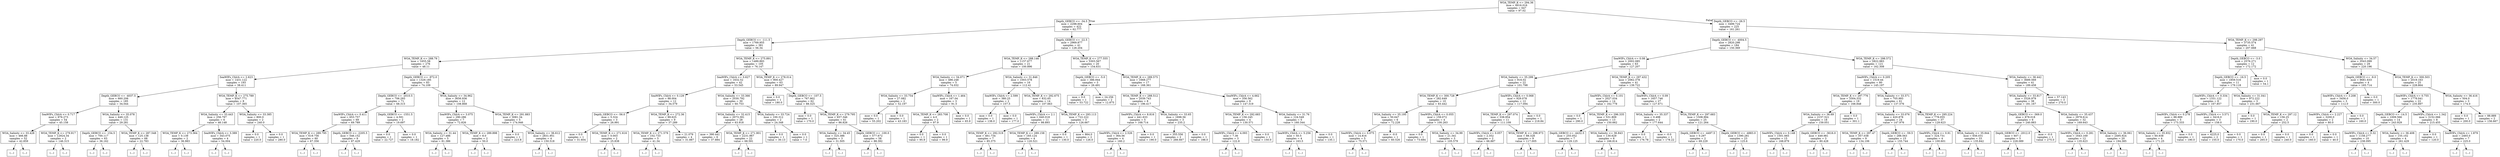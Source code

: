 digraph Tree {
node [shape=box] ;
0 [label="WOA_TEMP_K <= 294.36\nmse = 4916.016\nsamples = 647\nvalue = 97.02"] ;
1 [label="Depth_GEBCO <= -34.5\nmse = 2298.604\nsamples = 422\nvalue = 62.777"] ;
0 -> 1 [labeldistance=2.5, labelangle=45, headlabel="True"] ;
2 [label="Depth_GEBCO <= -111.5\nmse = 1769.955\nsamples = 381\nvalue = 56.34"] ;
1 -> 2 ;
3 [label="WOA_TEMP_K <= 288.79\nmse = 1655.58\nsamples = 276\nvalue = 48.11"] ;
2 -> 3 ;
4 [label="SeaWIFs_ChlrA <= 2.623\nmse = 1431.122\nsamples = 193\nvalue = 38.411"] ;
3 -> 4 ;
5 [label="Depth_GEBCO <= -4037.5\nmse = 660.206\nsamples = 185\nvalue = 34.044"] ;
4 -> 5 ;
6 [label="SeaWIFs_ChlrA <= 0.717\nmse = 976.273\nsamples = 54\nvalue = 45.158"] ;
5 -> 6 ;
7 [label="WOA_Salinity <= 33.428\nmse = 466.88\nsamples = 52\nvalue = 42.859"] ;
6 -> 7 ;
8 [label="(...)"] ;
7 -> 8 ;
13 [label="(...)"] ;
7 -> 13 ;
110 [label="WOA_TEMP_K <= 279.917\nmse = 12924.34\nsamples = 2\nvalue = 146.315"] ;
6 -> 110 ;
111 [label="(...)"] ;
110 -> 111 ;
112 [label="(...)"] ;
110 -> 112 ;
113 [label="WOA_Salinity <= 35.078\nmse = 449.125\nsamples = 131\nvalue = 29.281"] ;
5 -> 113 ;
114 [label="Depth_GEBCO <= -154.5\nmse = 700.117\nsamples = 63\nvalue = 36.162"] ;
113 -> 114 ;
115 [label="(...)"] ;
114 -> 115 ;
226 [label="(...)"] ;
114 -> 226 ;
237 [label="WOA_TEMP_K <= 287.548\nmse = 125.138\nsamples = 68\nvalue = 22.783"] ;
113 -> 237 ;
238 [label="(...)"] ;
237 -> 238 ;
311 [label="(...)"] ;
237 -> 311 ;
312 [label="WOA_TEMP_K <= 275.789\nmse = 8547.771\nsamples = 8\nvalue = 107.365"] ;
4 -> 312 ;
313 [label="WOA_Salinity <= 33.443\nmse = 256.797\nsamples = 6\nvalue = 46.148"] ;
312 -> 313 ;
314 [label="WOA_TEMP_K <= 273.364\nmse = 0.139\nsamples = 2\nvalue = 36.983"] ;
313 -> 314 ;
315 [label="(...)"] ;
314 -> 315 ;
316 [label="(...)"] ;
314 -> 316 ;
317 [label="SeaWIFs_ChlrA <= 3.389\nmse = 343.075\nsamples = 4\nvalue = 54.004"] ;
313 -> 317 ;
318 [label="(...)"] ;
317 -> 318 ;
319 [label="(...)"] ;
317 -> 319 ;
324 [label="WOA_Salinity <= 33.385\nmse = 800.0\nsamples = 2\nvalue = 240.0"] ;
312 -> 324 ;
325 [label="mse = 0.0\nsamples = 1\nvalue = 220.0"] ;
324 -> 325 ;
326 [label="mse = 0.0\nsamples = 1\nvalue = 280.0"] ;
324 -> 326 ;
327 [label="Depth_GEBCO <= -972.0\nmse = 1329.185\nsamples = 83\nvalue = 74.109"] ;
3 -> 327 ;
328 [label="Depth_GEBCO <= -2010.5\nmse = 706.293\nsamples = 71\nvalue = 68.315"] ;
327 -> 328 ;
329 [label="SeaWIFs_ChlrA <= 0.411\nmse = 653.757\nsamples = 69\nvalue = 69.789"] ;
328 -> 329 ;
330 [label="WOA_TEMP_K <= 289.795\nmse = 619.756\nsamples = 60\nvalue = 67.356"] ;
329 -> 330 ;
331 [label="(...)"] ;
330 -> 331 ;
338 [label="(...)"] ;
330 -> 338 ;
429 [label="Depth_GEBCO <= -2205.5\nmse = 546.152\nsamples = 9\nvalue = 87.429"] ;
329 -> 429 ;
430 [label="(...)"] ;
429 -> 430 ;
441 [label="(...)"] ;
429 -> 441 ;
444 [label="Depth_GEBCO <= -1551.5\nmse = 4.591\nsamples = 2\nvalue = 19.697"] ;
328 -> 444 ;
445 [label="mse = 0.0\nsamples = 1\nvalue = 22.727"] ;
444 -> 445 ;
446 [label="mse = 0.0\nsamples = 1\nvalue = 18.182"] ;
444 -> 446 ;
447 [label="WOA_Salinity <= 34.962\nmse = 3656.936\nsamples = 12\nvalue = 108.868"] ;
327 -> 447 ;
448 [label="SeaWIFs_ChlrA <= 3.075\nmse = 290.286\nsamples = 7\nvalue = 72.826"] ;
447 -> 448 ;
449 [label="WOA_Salinity <= 31.44\nmse = 127.486\nsamples = 5\nvalue = 81.386"] ;
448 -> 449 ;
450 [label="(...)"] ;
449 -> 450 ;
451 [label="(...)"] ;
449 -> 451 ;
456 [label="WOA_TEMP_K <= 289.898\nmse = 8.0\nsamples = 2\nvalue = 50.0"] ;
448 -> 456 ;
457 [label="(...)"] ;
456 -> 457 ;
458 [label="(...)"] ;
456 -> 458 ;
459 [label="WOA_TEMP_K <= 291.883\nmse = 3081.34\nsamples = 5\nvalue = 174.946"] ;
447 -> 459 ;
460 [label="mse = 0.0\nsamples = 1\nvalue = 223.8"] ;
459 -> 460 ;
461 [label="WOA_Salinity <= 36.612\nmse = 2831.951\nsamples = 4\nvalue = 150.518"] ;
459 -> 461 ;
462 [label="(...)"] ;
461 -> 462 ;
465 [label="(...)"] ;
461 -> 465 ;
466 [label="WOA_TEMP_K <= 275.891\nmse = 1489.893\nsamples = 105\nvalue = 76.147"] ;
2 -> 466 ;
467 [label="SeaWIFs_ChlrA <= 0.627\nmse = 1632.52\nsamples = 42\nvalue = 53.545"] ;
466 -> 467 ;
468 [label="SeaWIFs_ChlrA <= 0.129\nmse = 88.004\nsamples = 12\nvalue = 34.579"] ;
467 -> 468 ;
469 [label="Depth_GEBCO <= -56.0\nmse = 5.324\nsamples = 3\nvalue = 26.991"] ;
468 -> 469 ;
470 [label="mse = 0.0\nsamples = 1\nvalue = 31.604"] ;
469 -> 470 ;
471 [label="WOA_TEMP_K <= 271.616\nmse = 0.003\nsamples = 2\nvalue = 25.838"] ;
469 -> 471 ;
472 [label="(...)"] ;
471 -> 472 ;
473 [label="(...)"] ;
471 -> 473 ;
474 [label="WOA_TEMP_K <= 272.36\nmse = 89.625\nsamples = 9\nvalue = 37.289"] ;
468 -> 474 ;
475 [label="WOA_TEMP_K <= 271.579\nmse = 102.733\nsamples = 5\nvalue = 41.34"] ;
474 -> 475 ;
476 [label="(...)"] ;
475 -> 476 ;
477 [label="(...)"] ;
475 -> 477 ;
480 [label="mse = 21.079\nsamples = 4\nvalue = 31.887"] ;
474 -> 480 ;
481 [label="WOA_Salinity <= 33.366\nmse = 2030.792\nsamples = 30\nvalue = 60.753"] ;
467 -> 481 ;
482 [label="WOA_Salinity <= 32.415\nmse = 2073.391\nsamples = 28\nvalue = 63.918"] ;
481 -> 482 ;
483 [label="mse = 390.441\nsamples = 6\nvalue = 37.884"] ;
482 -> 483 ;
484 [label="WOA_TEMP_K <= 271.901\nmse = 2231.967\nsamples = 22\nvalue = 68.591"] ;
482 -> 484 ;
485 [label="(...)"] ;
484 -> 485 ;
486 [label="(...)"] ;
484 -> 486 ;
491 [label="WOA_Salinity <= 33.724\nmse = 100.312\nsamples = 2\nvalue = 24.348"] ;
481 -> 491 ;
492 [label="mse = 0.0\nsamples = 1\nvalue = 30.13"] ;
491 -> 492 ;
493 [label="mse = 0.0\nsamples = 1\nvalue = 7.0"] ;
491 -> 493 ;
494 [label="WOA_TEMP_K <= 278.014\nmse = 900.427\nsamples = 63\nvalue = 89.947"] ;
466 -> 494 ;
495 [label="mse = 0.0\nsamples = 1\nvalue = 180.0"] ;
494 -> 495 ;
496 [label="Depth_GEBCO <= -107.5\nmse = 767.902\nsamples = 62\nvalue = 88.325"] ;
494 -> 496 ;
497 [label="mse = 0.0\nsamples = 1\nvalue = 170.0"] ;
496 -> 497 ;
498 [label="WOA_TEMP_K <= 279.795\nmse = 657.346\nsamples = 61\nvalue = 86.826"] ;
496 -> 498 ;
499 [label="WOA_Salinity <= 34.45\nmse = 325.386\nsamples = 3\nvalue = 31.505"] ;
498 -> 499 ;
500 [label="(...)"] ;
499 -> 500 ;
503 [label="(...)"] ;
499 -> 503 ;
504 [label="Depth_GEBCO <= -100.0\nmse = 577.672\nsamples = 58\nvalue = 88.392"] ;
498 -> 504 ;
505 [label="(...)"] ;
504 -> 505 ;
510 [label="(...)"] ;
504 -> 510 ;
599 [label="Depth_GEBCO <= -22.5\nmse = 2969.877\nsamples = 41\nvalue = 128.204"] ;
1 -> 599 ;
600 [label="WOA_TEMP_K <= 288.146\nmse = 1157.677\nsamples = 21\nvalue = 100.896"] ;
599 -> 600 ;
601 [label="WOA_Salinity <= 34.071\nmse = 486.248\nsamples = 5\nvalue = 74.032"] ;
600 -> 601 ;
602 [label="WOA_Salinity <= 33.754\nmse = 27.082\nsamples = 2\nvalue = 52.197"] ;
601 -> 602 ;
603 [label="mse = 0.0\nsamples = 1\nvalue = 55.202"] ;
602 -> 603 ;
604 [label="mse = 0.0\nsamples = 1\nvalue = 43.183"] ;
602 -> 604 ;
605 [label="SeaWIFs_ChlrA <= 1.464\nmse = 167.04\nsamples = 3\nvalue = 91.5"] ;
601 -> 605 ;
606 [label="WOA_TEMP_K <= 283.708\nmse = 4.0\nsamples = 2\nvalue = 97.9"] ;
605 -> 606 ;
607 [label="mse = 0.0\nsamples = 1\nvalue = 95.9"] ;
606 -> 607 ;
608 [label="mse = 0.0\nsamples = 1\nvalue = 99.9"] ;
606 -> 608 ;
609 [label="mse = 0.0\nsamples = 1\nvalue = 65.9"] ;
605 -> 609 ;
610 [label="WOA_Salinity <= 31.846\nmse = 1003.578\nsamples = 16\nvalue = 112.41"] ;
600 -> 610 ;
611 [label="SeaWIFs_ChlrA <= 2.599\nmse = 380.25\nsamples = 2\nvalue = 157.5"] ;
610 -> 611 ;
612 [label="mse = 0.0\nsamples = 1\nvalue = 138.0"] ;
611 -> 612 ;
613 [label="mse = 0.0\nsamples = 1\nvalue = 177.0"] ;
611 -> 613 ;
614 [label="WOA_TEMP_K <= 292.675\nmse = 832.65\nsamples = 14\nvalue = 107.663"] ;
610 -> 614 ;
615 [label="SeaWIFs_ChlrA <= 2.1\nmse = 640.018\nsamples = 11\nvalue = 98.893"] ;
614 -> 615 ;
616 [label="WOA_TEMP_K <= 292.519\nmse = 461.734\nsamples = 7\nvalue = 85.375"] ;
615 -> 616 ;
617 [label="(...)"] ;
616 -> 617 ;
624 [label="(...)"] ;
616 -> 624 ;
625 [label="WOA_TEMP_K <= 289.158\nmse = 165.124\nsamples = 4\nvalue = 120.521"] ;
615 -> 625 ;
626 [label="(...)"] ;
625 -> 626 ;
629 [label="(...)"] ;
625 -> 629 ;
632 [label="WOA_TEMP_K <= 293.113\nmse = 722.222\nsamples = 3\nvalue = 126.667"] ;
614 -> 632 ;
633 [label="mse = 0.0\nsamples = 1\nvalue = 130.0"] ;
632 -> 633 ;
634 [label="mse = 864.0\nsamples = 2\nvalue = 126.0"] ;
632 -> 634 ;
635 [label="WOA_TEMP_K <= 277.555\nmse = 3303.567\nsamples = 20\nvalue = 154.631"] ;
599 -> 635 ;
636 [label="Depth_GEBCO <= -5.0\nmse = 386.944\nsamples = 3\nvalue = 26.491"] ;
635 -> 636 ;
637 [label="mse = 0.0\nsamples = 1\nvalue = 53.722"] ;
636 -> 637 ;
638 [label="mse = 24.256\nsamples = 2\nvalue = 12.875"] ;
636 -> 638 ;
639 [label="WOA_TEMP_K <= 289.575\nmse = 1668.277\nsamples = 17\nvalue = 168.361"] ;
635 -> 639 ;
640 [label="WOA_TEMP_K <= 288.512\nmse = 2039.743\nsamples = 8\nvalue = 196.417"] ;
639 -> 640 ;
641 [label="SeaWIFs_ChlrA <= 8.816\nmse = 441.633\nsamples = 5\nvalue = 168.714"] ;
640 -> 641 ;
642 [label="SeaWIFs_ChlrA <= 2.526\nmse = 364.56\nsamples = 4\nvalue = 160.2"] ;
641 -> 642 ;
643 [label="(...)"] ;
642 -> 643 ;
644 [label="(...)"] ;
642 -> 644 ;
649 [label="mse = 0.0\nsamples = 1\nvalue = 190.0"] ;
641 -> 649 ;
650 [label="WOA_Salinity <= 33.65\nmse = 1698.56\nsamples = 3\nvalue = 235.2"] ;
640 -> 650 ;
651 [label="mse = 355.556\nsamples = 2\nvalue = 266.667"] ;
650 -> 651 ;
652 [label="mse = 0.0\nsamples = 1\nvalue = 188.0"] ;
650 -> 652 ;
653 [label="SeaWIFs_ChlrA <= 4.662\nmse = 356.562\nsamples = 9\nvalue = 147.319"] ;
639 -> 653 ;
654 [label="WOA_TEMP_K <= 292.683\nmse = 156.245\nsamples = 4\nvalue = 130.571"] ;
653 -> 654 ;
655 [label="SeaWIFs_ChlrA <= 4.093\nmse = 7.36\nsamples = 3\nvalue = 122.8"] ;
654 -> 655 ;
656 [label="(...)"] ;
655 -> 656 ;
659 [label="(...)"] ;
655 -> 659 ;
660 [label="mse = 0.0\nsamples = 1\nvalue = 150.0"] ;
654 -> 660 ;
661 [label="WOA_Salinity <= 31.76\nmse = 124.549\nsamples = 5\nvalue = 160.344"] ;
653 -> 661 ;
662 [label="SeaWIFs_ChlrA <= 5.256\nmse = 50.5\nsamples = 4\nvalue = 163.5"] ;
661 -> 662 ;
663 [label="(...)"] ;
662 -> 663 ;
666 [label="(...)"] ;
662 -> 666 ;
669 [label="mse = 0.0\nsamples = 1\nvalue = 135.1"] ;
661 -> 669 ;
670 [label="Depth_GEBCO <= -26.5\nmse = 3499.724\nsamples = 225\nvalue = 161.261"] ;
0 -> 670 [labeldistance=2.5, labelangle=-45, headlabel="False"] ;
671 [label="Depth_GEBCO <= -4004.5\nmse = 2820.298\nsamples = 184\nvalue = 150.369"] ;
670 -> 671 ;
672 [label="SeaWIFs_ChlrA <= 0.08\nmse = 2002.085\nsamples = 63\nvalue = 127.207"] ;
671 -> 672 ;
673 [label="WOA_Salinity <= 35.299\nmse = 916.02\nsamples = 22\nvalue = 101.798"] ;
672 -> 673 ;
674 [label="WOA_TEMP_K <= 300.728\nmse = 282.649\nsamples = 10\nvalue = 83.442"] ;
673 -> 674 ;
675 [label="WOA_Salinity <= 35.195\nmse = 50.647\nsamples = 6\nvalue = 72.228"] ;
674 -> 675 ;
676 [label="SeaWIFs_ChlrA <= 0.075\nmse = 14.816\nsamples = 5\nvalue = 75.571"] ;
675 -> 676 ;
677 [label="(...)"] ;
676 -> 677 ;
678 [label="(...)"] ;
676 -> 678 ;
679 [label="mse = -0.0\nsamples = 1\nvalue = 60.526"] ;
675 -> 679 ;
680 [label="SeaWIFs_ChlrA <= 0.055\nmse = 159.072\nsamples = 4\nvalue = 100.263"] ;
674 -> 680 ;
681 [label="mse = 0.0\nsamples = 1\nvalue = 73.684"] ;
680 -> 681 ;
682 [label="WOA_Salinity <= 34.99\nmse = 21.341\nsamples = 3\nvalue = 105.579"] ;
680 -> 682 ;
683 [label="(...)"] ;
682 -> 683 ;
686 [label="(...)"] ;
682 -> 686 ;
687 [label="SeaWIFs_ChlrA <= 0.068\nmse = 929.078\nsamples = 12\nvalue = 117.094"] ;
673 -> 687 ;
688 [label="WOA_TEMP_K <= 297.074\nmse = 338.954\nsamples = 11\nvalue = 111.109"] ;
687 -> 688 ;
689 [label="SeaWIFs_ChlrA <= 0.057\nmse = 2.352\nsamples = 2\nvalue = 66.887"] ;
688 -> 689 ;
690 [label="(...)"] ;
689 -> 690 ;
691 [label="(...)"] ;
689 -> 691 ;
692 [label="WOA_TEMP_K <= 298.973\nmse = 88.328\nsamples = 9\nvalue = 117.005"] ;
688 -> 692 ;
693 [label="(...)"] ;
692 -> 693 ;
700 [label="(...)"] ;
692 -> 700 ;
707 [label="mse = 0.0\nsamples = 1\nvalue = 218.84"] ;
687 -> 707 ;
708 [label="WOA_TEMP_K <= 297.432\nmse = 2062.378\nsamples = 41\nvalue = 139.722"] ;
672 -> 708 ;
709 [label="SeaWIFs_ChlrA <= 0.101\nmse = 2027.034\nsamples = 14\nvalue = 162.778"] ;
708 -> 709 ;
710 [label="mse = 0.0\nsamples = 1\nvalue = 290.0"] ;
709 -> 710 ;
711 [label="WOA_TEMP_K <= 296.335\nmse = 531.809\nsamples = 13\nvalue = 150.662"] ;
709 -> 711 ;
712 [label="Depth_GEBCO <= -4432.5\nmse = 255.052\nsamples = 7\nvalue = 129.125"] ;
711 -> 712 ;
713 [label="(...)"] ;
712 -> 713 ;
720 [label="(...)"] ;
712 -> 720 ;
723 [label="WOA_Salinity <= 36.843\nmse = 130.629\nsamples = 6\nvalue = 166.814"] ;
711 -> 723 ;
724 [label="(...)"] ;
723 -> 724 ;
731 [label="(...)"] ;
723 -> 731 ;
734 [label="SeaWIFs_ChlrA <= 0.09\nmse = 1657.746\nsamples = 27\nvalue = 127.671"] ;
708 -> 734 ;
735 [label="WOA_Salinity <= 35.337\nmse = 0.498\nsamples = 2\nvalue = 177.644"] ;
734 -> 735 ;
736 [label="mse = 0.0\nsamples = 1\nvalue = 176.78"] ;
735 -> 736 ;
737 [label="mse = -0.0\nsamples = 1\nvalue = 178.22"] ;
735 -> 737 ;
738 [label="WOA_TEMP_K <= 297.683\nmse = 1508.994\nsamples = 25\nvalue = 121.264"] ;
734 -> 738 ;
739 [label="Depth_GEBCO <= -4497.5\nmse = 0.297\nsamples = 2\nvalue = 69.229"] ;
738 -> 739 ;
740 [label="(...)"] ;
739 -> 740 ;
741 [label="(...)"] ;
739 -> 741 ;
742 [label="Depth_GEBCO <= -4883.0\nmse = 1390.281\nsamples = 23\nvalue = 125.6"] ;
738 -> 742 ;
743 [label="(...)"] ;
742 -> 743 ;
762 [label="(...)"] ;
742 -> 762 ;
787 [label="WOA_TEMP_K <= 298.572\nmse = 2822.983\nsamples = 121\nvalue = 162.308"] ;
671 -> 787 ;
788 [label="SeaWIFs_ChlrA <= 0.205\nmse = 1519.44\nsamples = 80\nvalue = 145.197"] ;
787 -> 788 ;
789 [label="WOA_TEMP_K <= 297.776\nmse = 3304.332\nsamples = 19\nvalue = 168.848"] ;
788 -> 789 ;
790 [label="WOA_Salinity <= 36.69\nmse = 2157.521\nsamples = 18\nvalue = 159.051"] ;
789 -> 790 ;
791 [label="SeaWIFs_ChlrA <= 0.148\nmse = 1501.665\nsamples = 15\nvalue = 168.879"] ;
790 -> 791 ;
792 [label="(...)"] ;
791 -> 792 ;
811 [label="(...)"] ;
791 -> 811 ;
816 [label="Depth_GEBCO <= -3616.0\nmse = 449.981\nsamples = 3\nvalue = 80.428"] ;
790 -> 816 ;
817 [label="(...)"] ;
816 -> 817 ;
818 [label="(...)"] ;
816 -> 818 ;
821 [label="mse = 0.0\nsamples = 1\nvalue = 301.1"] ;
789 -> 821 ;
822 [label="WOA_Salinity <= 33.571\nmse = 705.993\nsamples = 61\nvalue = 137.576"] ;
788 -> 822 ;
823 [label="WOA_Salinity <= 33.076\nmse = 420.878\nsamples = 24\nvalue = 147.976"] ;
822 -> 823 ;
824 [label="WOA_TEMP_K <= 297.47\nmse = 357.038\nsamples = 9\nvalue = 134.106"] ;
823 -> 824 ;
825 [label="(...)"] ;
824 -> 825 ;
834 [label="(...)"] ;
824 -> 834 ;
835 [label="Depth_GEBCO <= -59.5\nmse = 288.563\nsamples = 15\nvalue = 155.744"] ;
823 -> 835 ;
836 [label="(...)"] ;
835 -> 836 ;
839 [label="(...)"] ;
835 -> 839 ;
854 [label="WOA_TEMP_K <= 295.224\nmse = 778.055\nsamples = 37\nvalue = 129.623"] ;
822 -> 854 ;
855 [label="SeaWIFs_ChlrA <= 0.91\nmse = 324.731\nsamples = 4\nvalue = 100.601"] ;
854 -> 855 ;
856 [label="(...)"] ;
855 -> 856 ;
861 [label="(...)"] ;
855 -> 861 ;
862 [label="WOA_Salinity <= 35.844\nmse = 656.031\nsamples = 33\nvalue = 135.842"] ;
854 -> 862 ;
863 [label="(...)"] ;
862 -> 863 ;
914 [label="(...)"] ;
862 -> 914 ;
921 [label="WOA_Salinity <= 36.442\nmse = 3689.569\nsamples = 41\nvalue = 189.458"] ;
787 -> 921 ;
922 [label="WOA_Salinity <= 33.817\nmse = 3326.979\nsamples = 38\nvalue = 181.167"] ;
921 -> 922 ;
923 [label="Depth_GEBCO <= -369.0\nmse = 878.018\nsamples = 6\nvalue = 240.883"] ;
922 -> 923 ;
924 [label="Depth_GEBCO <= -2012.0\nmse = 607.1\nsamples = 5\nvalue = 228.089"] ;
923 -> 924 ;
925 [label="(...)"] ;
924 -> 925 ;
932 [label="(...)"] ;
924 -> 932 ;
933 [label="mse = -0.0\nsamples = 1\nvalue = 275.0"] ;
923 -> 933 ;
934 [label="WOA_Salinity <= 35.437\nmse = 2978.614\nsamples = 32\nvalue = 169.643"] ;
922 -> 934 ;
935 [label="SeaWIFs_ChlrA <= 0.281\nmse = 1643.169\nsamples = 12\nvalue = 135.623"] ;
934 -> 935 ;
936 [label="(...)"] ;
935 -> 936 ;
949 [label="(...)"] ;
935 -> 949 ;
958 [label="WOA_Salinity <= 36.061\nmse = 2495.924\nsamples = 20\nvalue = 194.385"] ;
934 -> 958 ;
959 [label="(...)"] ;
958 -> 959 ;
964 [label="(...)"] ;
958 -> 964 ;
983 [label="mse = 57.143\nsamples = 3\nvalue = 270.0"] ;
921 -> 983 ;
984 [label="WOA_TEMP_K <= 298.297\nmse = 3735.574\nsamples = 41\nvalue = 207.668"] ;
670 -> 984 ;
985 [label="Depth_GEBCO <= -3.0\nmse = 2576.271\nsamples = 12\nvalue = 172.172"] ;
984 -> 985 ;
986 [label="Depth_GEBCO <= -16.5\nmse = 1859.516\nsamples = 11\nvalue = 179.118"] ;
985 -> 986 ;
987 [label="SeaWIFs_ChlrA <= 0.334\nmse = 1331.122\nsamples = 8\nvalue = 167.857"] ;
986 -> 987 ;
988 [label="SeaWIFs_ChlrA <= 0.278\nmse = 88.889\nsamples = 5\nvalue = 173.333"] ;
987 -> 988 ;
989 [label="WOA_Salinity <= 35.932\nmse = 60.938\nsamples = 4\nvalue = 171.25"] ;
988 -> 989 ;
990 [label="(...)"] ;
989 -> 990 ;
991 [label="(...)"] ;
989 -> 991 ;
992 [label="mse = 0.0\nsamples = 1\nvalue = 190.0"] ;
988 -> 992 ;
993 [label="SeaWIFs_ChlrA <= 3.571\nmse = 3416.0\nsamples = 3\nvalue = 158.0"] ;
987 -> 993 ;
994 [label="mse = 4225.0\nsamples = 2\nvalue = 155.0"] ;
993 -> 994 ;
995 [label="mse = 0.0\nsamples = 1\nvalue = 170.0"] ;
993 -> 995 ;
996 [label="WOA_Salinity <= 31.041\nmse = 972.222\nsamples = 3\nvalue = 231.667"] ;
986 -> 996 ;
997 [label="mse = 0.0\nsamples = 1\nvalue = 190.0"] ;
996 -> 997 ;
998 [label="WOA_TEMP_K <= 297.12\nmse = 156.25\nsamples = 2\nvalue = 252.5"] ;
996 -> 998 ;
999 [label="mse = 0.0\nsamples = 1\nvalue = 265.0"] ;
998 -> 999 ;
1000 [label="mse = 0.0\nsamples = 1\nvalue = 240.0"] ;
998 -> 1000 ;
1001 [label="mse = 0.0\nsamples = 1\nvalue = 54.1"] ;
985 -> 1001 ;
1002 [label="WOA_Salinity <= 34.57\nmse = 3543.099\nsamples = 29\nvalue = 220.196"] ;
984 -> 1002 ;
1003 [label="Depth_GEBCO <= -9.0\nmse = 9681.633\nsamples = 4\nvalue = 165.714"] ;
1002 -> 1003 ;
1004 [label="SeaWIFs_ChlrA <= 3.208\nmse = 3456.0\nsamples = 3\nvalue = 112.0"] ;
1003 -> 1004 ;
1005 [label="SeaWIFs_ChlrA <= 2.227\nmse = 3200.0\nsamples = 2\nvalue = 80.0"] ;
1004 -> 1005 ;
1006 [label="mse = 0.0\nsamples = 1\nvalue = 160.0"] ;
1005 -> 1006 ;
1007 [label="mse = 0.0\nsamples = 1\nvalue = 40.0"] ;
1005 -> 1007 ;
1008 [label="mse = 0.0\nsamples = 1\nvalue = 160.0"] ;
1004 -> 1008 ;
1009 [label="mse = 0.0\nsamples = 1\nvalue = 300.0"] ;
1003 -> 1009 ;
1010 [label="WOA_TEMP_K <= 300.503\nmse = 2019.163\nsamples = 25\nvalue = 228.864"] ;
1002 -> 1010 ;
1011 [label="SeaWIFs_ChlrA <= 0.755\nmse = 1778.041\nsamples = 22\nvalue = 235.897"] ;
1010 -> 1011 ;
1012 [label="Depth_GEBCO <= -14.5\nmse = 1009.566\nsamples = 14\nvalue = 243.929"] ;
1011 -> 1012 ;
1013 [label="SeaWIFs_ChlrA <= 0.32\nmse = 1158.277\nsamples = 10\nvalue = 238.095"] ;
1012 -> 1013 ;
1014 [label="(...)"] ;
1013 -> 1014 ;
1017 [label="(...)"] ;
1013 -> 1017 ;
1018 [label="WOA_Salinity <= 36.408\nmse = 155.102\nsamples = 4\nvalue = 261.429"] ;
1012 -> 1018 ;
1019 [label="(...)"] ;
1018 -> 1019 ;
1020 [label="(...)"] ;
1018 -> 1020 ;
1023 [label="SeaWIFs_ChlrA <= 1.342\nmse = 3152.066\nsamples = 8\nvalue = 215.455"] ;
1011 -> 1023 ;
1024 [label="mse = 0.0\nsamples = 1\nvalue = 120.0"] ;
1023 -> 1024 ;
1025 [label="SeaWIFs_ChlrA <= 1.879\nmse = 2465.0\nsamples = 7\nvalue = 225.0"] ;
1023 -> 1025 ;
1026 [label="(...)"] ;
1025 -> 1026 ;
1027 [label="(...)"] ;
1025 -> 1027 ;
1030 [label="WOA_Salinity <= 36.416\nmse = 504.0\nsamples = 3\nvalue = 174.0"] ;
1010 -> 1030 ;
1031 [label="mse = 0.0\nsamples = 1\nvalue = 200.0"] ;
1030 -> 1031 ;
1032 [label="mse = 88.889\nsamples = 2\nvalue = 156.667"] ;
1030 -> 1032 ;
}